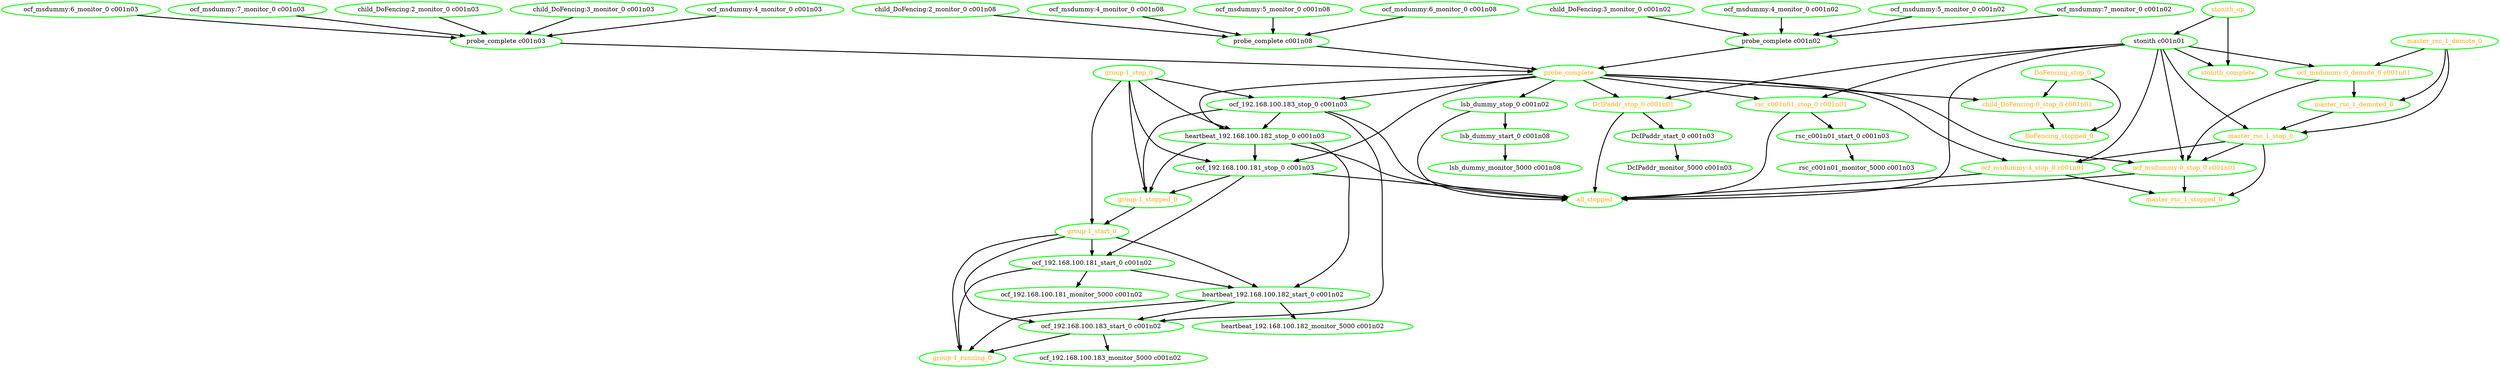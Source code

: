  digraph "g" {
"DcIPaddr_monitor_5000 c001n03" [ style=bold color="green" fontcolor="black" ]
"DcIPaddr_start_0 c001n03" -> "DcIPaddr_monitor_5000 c001n03" [ style = bold]
"DcIPaddr_start_0 c001n03" [ style=bold color="green" fontcolor="black" ]
"DcIPaddr_stop_0 c001n01" -> "DcIPaddr_start_0 c001n03" [ style = bold]
"DcIPaddr_stop_0 c001n01" -> "all_stopped" [ style = bold]
"DcIPaddr_stop_0 c001n01" [ style=bold color="green" fontcolor="orange" ]
"DoFencing_stop_0" -> "DoFencing_stopped_0" [ style = bold]
"DoFencing_stop_0" -> "child_DoFencing:0_stop_0 c001n01" [ style = bold]
"DoFencing_stop_0" [ style=bold color="green" fontcolor="orange" ]
"DoFencing_stopped_0" [ style=bold color="green" fontcolor="orange" ]
"all_stopped" [ style=bold color="green" fontcolor="orange"  ]
"child_DoFencing:0_stop_0 c001n01" -> "DoFencing_stopped_0" [ style = bold]
"child_DoFencing:0_stop_0 c001n01" [ style=bold color="green" fontcolor="orange" ]
"child_DoFencing:2_monitor_0 c001n03" -> "probe_complete c001n03" [ style = bold]
"child_DoFencing:2_monitor_0 c001n03" [ style=bold color="green" fontcolor="black" ]
"child_DoFencing:2_monitor_0 c001n08" -> "probe_complete c001n08" [ style = bold]
"child_DoFencing:2_monitor_0 c001n08" [ style=bold color="green" fontcolor="black" ]
"child_DoFencing:3_monitor_0 c001n02" -> "probe_complete c001n02" [ style = bold]
"child_DoFencing:3_monitor_0 c001n02" [ style=bold color="green" fontcolor="black" ]
"child_DoFencing:3_monitor_0 c001n03" -> "probe_complete c001n03" [ style = bold]
"child_DoFencing:3_monitor_0 c001n03" [ style=bold color="green" fontcolor="black" ]
"group-1_running_0" [ style=bold color="green" fontcolor="orange" ]
"group-1_start_0" -> "group-1_running_0" [ style = bold]
"group-1_start_0" -> "heartbeat_192.168.100.182_start_0 c001n02" [ style = bold]
"group-1_start_0" -> "ocf_192.168.100.181_start_0 c001n02" [ style = bold]
"group-1_start_0" -> "ocf_192.168.100.183_start_0 c001n02" [ style = bold]
"group-1_start_0" [ style=bold color="green" fontcolor="orange" ]
"group-1_stop_0" -> "group-1_start_0" [ style = bold]
"group-1_stop_0" -> "group-1_stopped_0" [ style = bold]
"group-1_stop_0" -> "heartbeat_192.168.100.182_stop_0 c001n03" [ style = bold]
"group-1_stop_0" -> "ocf_192.168.100.181_stop_0 c001n03" [ style = bold]
"group-1_stop_0" -> "ocf_192.168.100.183_stop_0 c001n03" [ style = bold]
"group-1_stop_0" [ style=bold color="green" fontcolor="orange" ]
"group-1_stopped_0" -> "group-1_start_0" [ style = bold]
"group-1_stopped_0" [ style=bold color="green" fontcolor="orange" ]
"heartbeat_192.168.100.182_monitor_5000 c001n02" [ style=bold color="green" fontcolor="black" ]
"heartbeat_192.168.100.182_start_0 c001n02" -> "group-1_running_0" [ style = bold]
"heartbeat_192.168.100.182_start_0 c001n02" -> "heartbeat_192.168.100.182_monitor_5000 c001n02" [ style = bold]
"heartbeat_192.168.100.182_start_0 c001n02" -> "ocf_192.168.100.183_start_0 c001n02" [ style = bold]
"heartbeat_192.168.100.182_start_0 c001n02" [ style=bold color="green" fontcolor="black" ]
"heartbeat_192.168.100.182_stop_0 c001n03" -> "all_stopped" [ style = bold]
"heartbeat_192.168.100.182_stop_0 c001n03" -> "group-1_stopped_0" [ style = bold]
"heartbeat_192.168.100.182_stop_0 c001n03" -> "heartbeat_192.168.100.182_start_0 c001n02" [ style = bold]
"heartbeat_192.168.100.182_stop_0 c001n03" -> "ocf_192.168.100.181_stop_0 c001n03" [ style = bold]
"heartbeat_192.168.100.182_stop_0 c001n03" [ style=bold color="green" fontcolor="black" ]
"lsb_dummy_monitor_5000 c001n08" [ style=bold color="green" fontcolor="black" ]
"lsb_dummy_start_0 c001n08" -> "lsb_dummy_monitor_5000 c001n08" [ style = bold]
"lsb_dummy_start_0 c001n08" [ style=bold color="green" fontcolor="black" ]
"lsb_dummy_stop_0 c001n02" -> "all_stopped" [ style = bold]
"lsb_dummy_stop_0 c001n02" -> "lsb_dummy_start_0 c001n08" [ style = bold]
"lsb_dummy_stop_0 c001n02" [ style=bold color="green" fontcolor="black" ]
"master_rsc_1_demote_0" -> "master_rsc_1_demoted_0" [ style = bold]
"master_rsc_1_demote_0" -> "master_rsc_1_stop_0" [ style = bold]
"master_rsc_1_demote_0" -> "ocf_msdummy:0_demote_0 c001n01" [ style = bold]
"master_rsc_1_demote_0" [ style=bold color="green" fontcolor="orange" ]
"master_rsc_1_demoted_0" -> "master_rsc_1_stop_0" [ style = bold]
"master_rsc_1_demoted_0" [ style=bold color="green" fontcolor="orange" ]
"master_rsc_1_stop_0" -> "master_rsc_1_stopped_0" [ style = bold]
"master_rsc_1_stop_0" -> "ocf_msdummy:0_stop_0 c001n01" [ style = bold]
"master_rsc_1_stop_0" -> "ocf_msdummy:4_stop_0 c001n01" [ style = bold]
"master_rsc_1_stop_0" [ style=bold color="green" fontcolor="orange" ]
"master_rsc_1_stopped_0" [ style=bold color="green" fontcolor="orange" ]
"ocf_192.168.100.181_monitor_5000 c001n02" [ style=bold color="green" fontcolor="black" ]
"ocf_192.168.100.181_start_0 c001n02" -> "group-1_running_0" [ style = bold]
"ocf_192.168.100.181_start_0 c001n02" -> "heartbeat_192.168.100.182_start_0 c001n02" [ style = bold]
"ocf_192.168.100.181_start_0 c001n02" -> "ocf_192.168.100.181_monitor_5000 c001n02" [ style = bold]
"ocf_192.168.100.181_start_0 c001n02" [ style=bold color="green" fontcolor="black" ]
"ocf_192.168.100.181_stop_0 c001n03" -> "all_stopped" [ style = bold]
"ocf_192.168.100.181_stop_0 c001n03" -> "group-1_stopped_0" [ style = bold]
"ocf_192.168.100.181_stop_0 c001n03" -> "ocf_192.168.100.181_start_0 c001n02" [ style = bold]
"ocf_192.168.100.181_stop_0 c001n03" [ style=bold color="green" fontcolor="black" ]
"ocf_192.168.100.183_monitor_5000 c001n02" [ style=bold color="green" fontcolor="black" ]
"ocf_192.168.100.183_start_0 c001n02" -> "group-1_running_0" [ style = bold]
"ocf_192.168.100.183_start_0 c001n02" -> "ocf_192.168.100.183_monitor_5000 c001n02" [ style = bold]
"ocf_192.168.100.183_start_0 c001n02" [ style=bold color="green" fontcolor="black" ]
"ocf_192.168.100.183_stop_0 c001n03" -> "all_stopped" [ style = bold]
"ocf_192.168.100.183_stop_0 c001n03" -> "group-1_stopped_0" [ style = bold]
"ocf_192.168.100.183_stop_0 c001n03" -> "heartbeat_192.168.100.182_stop_0 c001n03" [ style = bold]
"ocf_192.168.100.183_stop_0 c001n03" -> "ocf_192.168.100.183_start_0 c001n02" [ style = bold]
"ocf_192.168.100.183_stop_0 c001n03" [ style=bold color="green" fontcolor="black" ]
"ocf_msdummy:0_demote_0 c001n01" -> "master_rsc_1_demoted_0" [ style = bold]
"ocf_msdummy:0_demote_0 c001n01" -> "ocf_msdummy:0_stop_0 c001n01" [ style = bold]
"ocf_msdummy:0_demote_0 c001n01" [ style=bold color="green" fontcolor="orange" ]
"ocf_msdummy:0_stop_0 c001n01" -> "all_stopped" [ style = bold]
"ocf_msdummy:0_stop_0 c001n01" -> "master_rsc_1_stopped_0" [ style = bold]
"ocf_msdummy:0_stop_0 c001n01" [ style=bold color="green" fontcolor="orange" ]
"ocf_msdummy:4_monitor_0 c001n02" -> "probe_complete c001n02" [ style = bold]
"ocf_msdummy:4_monitor_0 c001n02" [ style=bold color="green" fontcolor="black" ]
"ocf_msdummy:4_monitor_0 c001n03" -> "probe_complete c001n03" [ style = bold]
"ocf_msdummy:4_monitor_0 c001n03" [ style=bold color="green" fontcolor="black" ]
"ocf_msdummy:4_monitor_0 c001n08" -> "probe_complete c001n08" [ style = bold]
"ocf_msdummy:4_monitor_0 c001n08" [ style=bold color="green" fontcolor="black" ]
"ocf_msdummy:4_stop_0 c001n01" -> "all_stopped" [ style = bold]
"ocf_msdummy:4_stop_0 c001n01" -> "master_rsc_1_stopped_0" [ style = bold]
"ocf_msdummy:4_stop_0 c001n01" [ style=bold color="green" fontcolor="orange" ]
"ocf_msdummy:5_monitor_0 c001n02" -> "probe_complete c001n02" [ style = bold]
"ocf_msdummy:5_monitor_0 c001n02" [ style=bold color="green" fontcolor="black" ]
"ocf_msdummy:5_monitor_0 c001n08" -> "probe_complete c001n08" [ style = bold]
"ocf_msdummy:5_monitor_0 c001n08" [ style=bold color="green" fontcolor="black" ]
"ocf_msdummy:6_monitor_0 c001n03" -> "probe_complete c001n03" [ style = bold]
"ocf_msdummy:6_monitor_0 c001n03" [ style=bold color="green" fontcolor="black" ]
"ocf_msdummy:6_monitor_0 c001n08" -> "probe_complete c001n08" [ style = bold]
"ocf_msdummy:6_monitor_0 c001n08" [ style=bold color="green" fontcolor="black" ]
"ocf_msdummy:7_monitor_0 c001n02" -> "probe_complete c001n02" [ style = bold]
"ocf_msdummy:7_monitor_0 c001n02" [ style=bold color="green" fontcolor="black" ]
"ocf_msdummy:7_monitor_0 c001n03" -> "probe_complete c001n03" [ style = bold]
"ocf_msdummy:7_monitor_0 c001n03" [ style=bold color="green" fontcolor="black" ]
"probe_complete c001n02" -> "probe_complete" [ style = bold]
"probe_complete c001n02" [ style=bold color="green" fontcolor="black" ]
"probe_complete c001n03" -> "probe_complete" [ style = bold]
"probe_complete c001n03" [ style=bold color="green" fontcolor="black" ]
"probe_complete c001n08" -> "probe_complete" [ style = bold]
"probe_complete c001n08" [ style=bold color="green" fontcolor="black" ]
"probe_complete" -> "DcIPaddr_stop_0 c001n01" [ style = bold]
"probe_complete" -> "child_DoFencing:0_stop_0 c001n01" [ style = bold]
"probe_complete" -> "heartbeat_192.168.100.182_stop_0 c001n03" [ style = bold]
"probe_complete" -> "lsb_dummy_stop_0 c001n02" [ style = bold]
"probe_complete" -> "ocf_192.168.100.181_stop_0 c001n03" [ style = bold]
"probe_complete" -> "ocf_192.168.100.183_stop_0 c001n03" [ style = bold]
"probe_complete" -> "ocf_msdummy:0_stop_0 c001n01" [ style = bold]
"probe_complete" -> "ocf_msdummy:4_stop_0 c001n01" [ style = bold]
"probe_complete" -> "rsc_c001n01_stop_0 c001n01" [ style = bold]
"probe_complete" [ style=bold color="green" fontcolor="orange" ]
"rsc_c001n01_monitor_5000 c001n03" [ style=bold color="green" fontcolor="black" ]
"rsc_c001n01_start_0 c001n03" -> "rsc_c001n01_monitor_5000 c001n03" [ style = bold]
"rsc_c001n01_start_0 c001n03" [ style=bold color="green" fontcolor="black" ]
"rsc_c001n01_stop_0 c001n01" -> "all_stopped" [ style = bold]
"rsc_c001n01_stop_0 c001n01" -> "rsc_c001n01_start_0 c001n03" [ style = bold]
"rsc_c001n01_stop_0 c001n01" [ style=bold color="green" fontcolor="orange" ]
"stonith c001n01" -> "DcIPaddr_stop_0 c001n01" [ style = bold]
"stonith c001n01" -> "all_stopped" [ style = bold]
"stonith c001n01" -> "master_rsc_1_stop_0" [ style = bold]
"stonith c001n01" -> "ocf_msdummy:0_demote_0 c001n01" [ style = bold]
"stonith c001n01" -> "ocf_msdummy:0_stop_0 c001n01" [ style = bold]
"stonith c001n01" -> "ocf_msdummy:4_stop_0 c001n01" [ style = bold]
"stonith c001n01" -> "rsc_c001n01_stop_0 c001n01" [ style = bold]
"stonith c001n01" -> "stonith_complete" [ style = bold]
"stonith c001n01" [ style=bold color="green" fontcolor="black" ]
"stonith_complete" [ style=bold color="green" fontcolor="orange"  ]
"stonith_up" -> "stonith c001n01" [ style = bold]
"stonith_up" -> "stonith_complete" [ style = bold]
"stonith_up" [ style=bold color="green" fontcolor="orange"  ]
}
